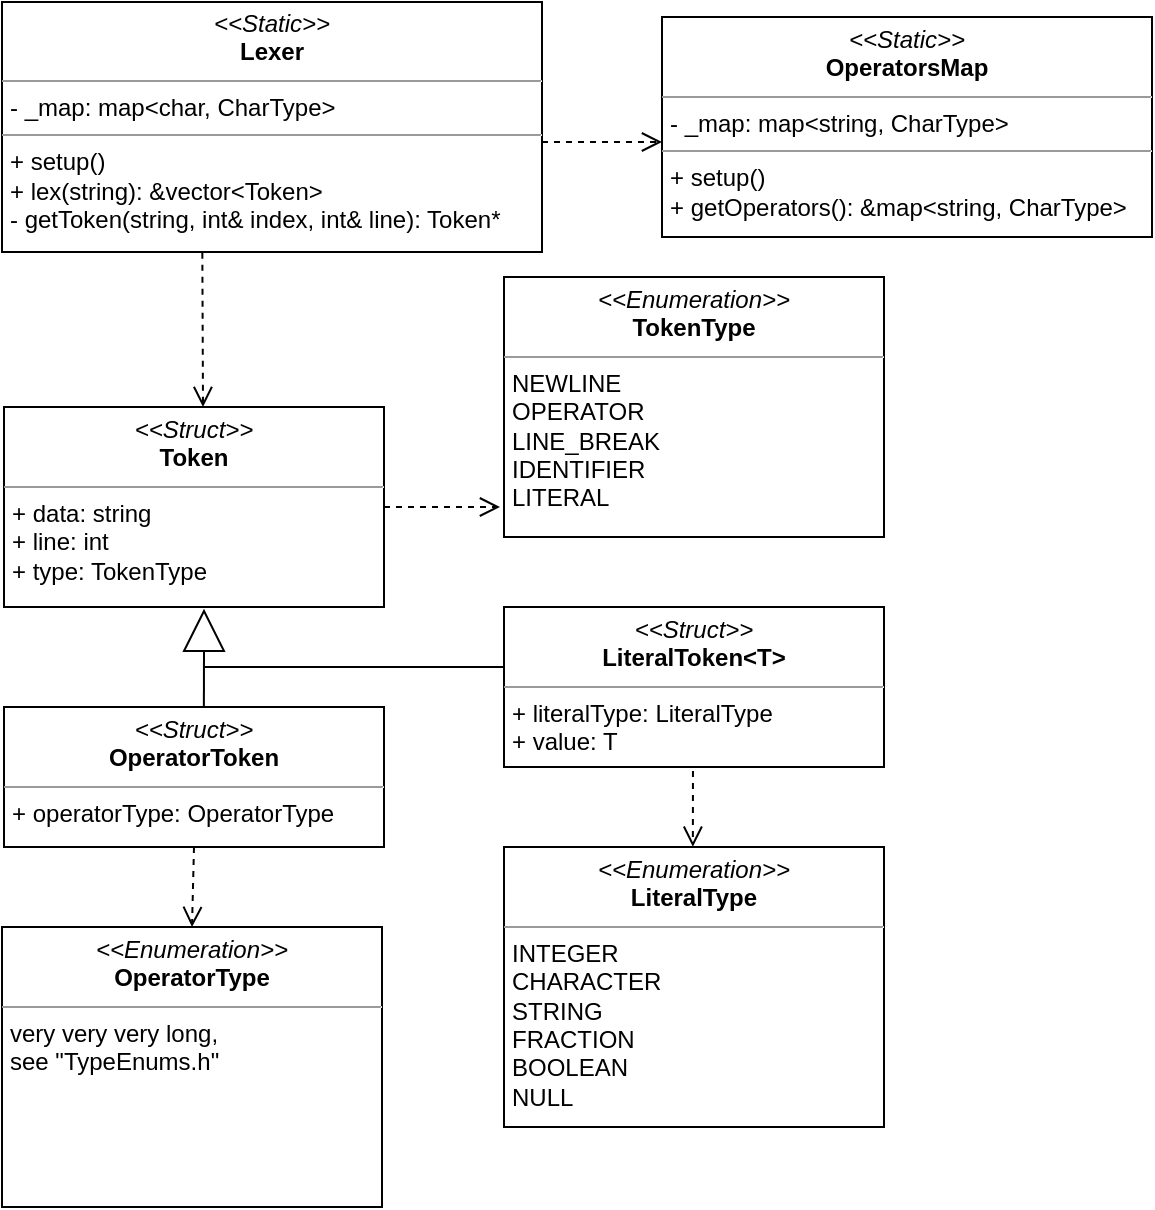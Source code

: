 <mxfile version="11.0.8" type="device"><diagram name="Page-1" id="c4acf3e9-155e-7222-9cf6-157b1a14988f"><mxGraphModel dx="851" dy="791" grid="1" gridSize="10" guides="1" tooltips="1" connect="1" arrows="1" fold="1" page="1" pageScale="1" pageWidth="850" pageHeight="1100" background="#ffffff" math="0" shadow="0"><root><mxCell id="0"/><mxCell id="1" parent="0"/><mxCell id="B57p2Hljxy0nFGNaVzdq-72" value="" style="html=1;verticalAlign=bottom;endArrow=open;dashed=1;endSize=8;exitX=0.5;exitY=1;exitDx=0;exitDy=0;entryX=0.497;entryY=-0.001;entryDx=0;entryDy=0;entryPerimeter=0;" parent="1" edge="1" target="B57p2Hljxy0nFGNaVzdq-8"><mxGeometry relative="1" as="geometry"><mxPoint x="375.5" y="382.5" as="sourcePoint"/><mxPoint x="375.5" y="422.5" as="targetPoint"/></mxGeometry></mxCell><mxCell id="B57p2Hljxy0nFGNaVzdq-44" value="" style="endArrow=none;html=1;" parent="1" edge="1"><mxGeometry width="50" height="50" relative="1" as="geometry"><mxPoint x="131" y="342.5" as="sourcePoint"/><mxPoint x="371" y="342.5" as="targetPoint"/></mxGeometry></mxCell><mxCell id="B57p2Hljxy0nFGNaVzdq-64" value="" style="html=1;verticalAlign=bottom;endArrow=open;dashed=1;endSize=8;exitX=0.371;exitY=1.003;exitDx=0;exitDy=0;entryX=0.5;entryY=0;entryDx=0;entryDy=0;exitPerimeter=0;" parent="1" edge="1" source="8qUaD3FFoN66fSonYO1H-5"><mxGeometry relative="1" as="geometry"><mxPoint x="130.5" y="172.5" as="sourcePoint"/><mxPoint x="130.5" y="212.5" as="targetPoint"/></mxGeometry></mxCell><mxCell id="B57p2Hljxy0nFGNaVzdq-43" value="" style="endArrow=none;html=1;entryX=0;entryY=0.5;entryDx=0;entryDy=0;exitX=0.526;exitY=0;exitDx=0;exitDy=0;exitPerimeter=0;" parent="1" source="B57p2Hljxy0nFGNaVzdq-5" edge="1"><mxGeometry width="50" height="50" relative="1" as="geometry"><mxPoint x="131" y="352.5" as="sourcePoint"/><mxPoint x="131" y="332.5" as="targetPoint"/></mxGeometry></mxCell><mxCell id="5d2195bd80daf111-15" value="&lt;p style=&quot;margin: 0px ; margin-top: 4px ; text-align: center&quot;&gt;&lt;i&gt;&amp;lt;&amp;lt;Enumeration&amp;gt;&amp;gt;&lt;/i&gt;&lt;br&gt;&lt;b&gt;TokenType&lt;/b&gt;&lt;/p&gt;&lt;hr size=&quot;1&quot;&gt;&lt;p style=&quot;margin: 0px ; margin-left: 4px&quot;&gt;NEWLINE&lt;/p&gt;&lt;p style=&quot;margin: 0px ; margin-left: 4px&quot;&gt;OPERATOR&lt;br&gt;LINE_BREAK&lt;br&gt;IDENTIFIER&lt;br&gt;LITERAL&lt;br&gt;&lt;/p&gt;" style="verticalAlign=top;align=left;overflow=fill;fontSize=12;fontFamily=Helvetica;html=1;rounded=0;shadow=0;comic=0;labelBackgroundColor=none;strokeColor=#000000;strokeWidth=1;fillColor=#ffffff;" parent="1" vertex="1"><mxGeometry x="281" y="147.5" width="190" height="130" as="geometry"/></mxCell><mxCell id="B57p2Hljxy0nFGNaVzdq-2" value="&lt;p style=&quot;margin: 0px ; margin-top: 4px ; text-align: center&quot;&gt;&lt;i&gt;&amp;lt;&amp;lt;Struct&amp;gt;&amp;gt;&lt;/i&gt;&lt;br&gt;&lt;b&gt;Token&lt;/b&gt;&lt;/p&gt;&lt;hr size=&quot;1&quot;&gt;&lt;p style=&quot;margin: 0px ; margin-left: 4px&quot;&gt;+ data: string&lt;br&gt;+ line: int&lt;/p&gt;&lt;p style=&quot;margin: 0px ; margin-left: 4px&quot;&gt;+ type: TokenType&lt;br&gt;&lt;/p&gt;" style="verticalAlign=top;align=left;overflow=fill;fontSize=12;fontFamily=Helvetica;html=1;rounded=0;shadow=0;comic=0;labelBackgroundColor=none;strokeColor=#000000;strokeWidth=1;fillColor=#ffffff;" parent="1" vertex="1"><mxGeometry x="31" y="212.5" width="190" height="100" as="geometry"/></mxCell><mxCell id="B57p2Hljxy0nFGNaVzdq-5" value="&lt;p style=&quot;margin: 0px ; margin-top: 4px ; text-align: center&quot;&gt;&lt;i&gt;&amp;lt;&amp;lt;Struct&amp;gt;&amp;gt;&lt;/i&gt;&lt;br&gt;&lt;b&gt;OperatorToken&lt;/b&gt;&lt;/p&gt;&lt;hr size=&quot;1&quot;&gt;&lt;p style=&quot;margin: 0px ; margin-left: 4px&quot;&gt;+ operatorType: OperatorType&lt;br&gt;&lt;/p&gt;" style="verticalAlign=top;align=left;overflow=fill;fontSize=12;fontFamily=Helvetica;html=1;rounded=0;shadow=0;comic=0;labelBackgroundColor=none;strokeColor=#000000;strokeWidth=1;fillColor=#ffffff;" parent="1" vertex="1"><mxGeometry x="31" y="362.5" width="190" height="70" as="geometry"/></mxCell><mxCell id="B57p2Hljxy0nFGNaVzdq-6" value="&lt;p style=&quot;margin: 0px ; margin-top: 4px ; text-align: center&quot;&gt;&lt;i&gt;&amp;lt;&amp;lt;Enumeration&amp;gt;&amp;gt;&lt;/i&gt;&lt;br&gt;&lt;b&gt;OperatorType&lt;/b&gt;&lt;/p&gt;&lt;hr size=&quot;1&quot;&gt;&lt;p style=&quot;margin: 0px ; margin-left: 4px&quot;&gt;very very very long,&lt;/p&gt;&lt;p style=&quot;margin: 0px ; margin-left: 4px&quot;&gt;see &quot;TypeEnums.h&quot;&lt;br&gt;&lt;/p&gt;" style="verticalAlign=top;align=left;overflow=fill;fontSize=12;fontFamily=Helvetica;html=1;rounded=0;shadow=0;comic=0;labelBackgroundColor=none;strokeColor=#000000;strokeWidth=1;fillColor=#ffffff;" parent="1" vertex="1"><mxGeometry x="30" y="472.5" width="190" height="140" as="geometry"/></mxCell><mxCell id="B57p2Hljxy0nFGNaVzdq-8" value="&lt;p style=&quot;margin: 0px ; margin-top: 4px ; text-align: center&quot;&gt;&lt;i&gt;&amp;lt;&amp;lt;Enumeration&amp;gt;&amp;gt;&lt;/i&gt;&lt;br&gt;&lt;b&gt;LiteralType&lt;/b&gt;&lt;/p&gt;&lt;hr size=&quot;1&quot;&gt;&lt;p style=&quot;margin: 0px ; margin-left: 4px&quot;&gt;INTEGER&lt;br&gt;&lt;/p&gt;&lt;p style=&quot;margin: 0px ; margin-left: 4px&quot;&gt;CHARACTER&lt;br&gt;STRING&lt;br&gt;FRACTION&lt;br&gt;BOOLEAN&lt;/p&gt;&lt;p style=&quot;margin: 0px ; margin-left: 4px&quot;&gt;NULL&lt;br&gt;&lt;/p&gt;" style="verticalAlign=top;align=left;overflow=fill;fontSize=12;fontFamily=Helvetica;html=1;rounded=0;shadow=0;comic=0;labelBackgroundColor=none;strokeColor=#000000;strokeWidth=1;fillColor=#ffffff;" parent="1" vertex="1"><mxGeometry x="281" y="432.5" width="190" height="140" as="geometry"/></mxCell><mxCell id="B57p2Hljxy0nFGNaVzdq-39" value="" style="triangle;whiteSpace=wrap;html=1;rotation=-90;" parent="1" vertex="1"><mxGeometry x="121" y="314.5" width="20" height="20" as="geometry"/></mxCell><mxCell id="B57p2Hljxy0nFGNaVzdq-60" value="" style="html=1;verticalAlign=bottom;endArrow=open;dashed=1;endSize=8;exitX=0.5;exitY=1;exitDx=0;exitDy=0;entryX=0.5;entryY=0;entryDx=0;entryDy=0;" parent="1" source="B57p2Hljxy0nFGNaVzdq-5" target="B57p2Hljxy0nFGNaVzdq-6" edge="1"><mxGeometry relative="1" as="geometry"><mxPoint x="251" y="492.5" as="sourcePoint"/><mxPoint x="11" y="812.5" as="targetPoint"/></mxGeometry></mxCell><mxCell id="B57p2Hljxy0nFGNaVzdq-65" value="" style="html=1;verticalAlign=bottom;endArrow=open;dashed=1;endSize=8;exitX=1;exitY=0.5;exitDx=0;exitDy=0;" parent="1" source="B57p2Hljxy0nFGNaVzdq-2" edge="1"><mxGeometry relative="1" as="geometry"><mxPoint x="140.5" y="182.5" as="sourcePoint"/><mxPoint x="279" y="262.5" as="targetPoint"/></mxGeometry></mxCell><mxCell id="B57p2Hljxy0nFGNaVzdq-71" value="&lt;p style=&quot;margin: 0px ; margin-top: 4px ; text-align: center&quot;&gt;&lt;i&gt;&amp;lt;&amp;lt;Struct&amp;gt;&amp;gt;&lt;/i&gt;&lt;br&gt;&lt;b&gt;LiteralToken&amp;lt;T&amp;gt;&lt;/b&gt;&lt;/p&gt;&lt;hr size=&quot;1&quot;&gt;&lt;p style=&quot;margin: 0px ; margin-left: 4px&quot;&gt;+ literalType: LiteralType&lt;br&gt;&lt;/p&gt;&lt;p style=&quot;margin: 0px ; margin-left: 4px&quot;&gt;+ value: T&lt;/p&gt;" style="verticalAlign=top;align=left;overflow=fill;fontSize=12;fontFamily=Helvetica;html=1;rounded=0;shadow=0;comic=0;labelBackgroundColor=none;strokeColor=#000000;strokeWidth=1;fillColor=#ffffff;" parent="1" vertex="1"><mxGeometry x="281" y="312.5" width="190" height="80" as="geometry"/></mxCell><mxCell id="8qUaD3FFoN66fSonYO1H-5" value="&lt;p style=&quot;margin: 0px ; margin-top: 4px ; text-align: center&quot;&gt;&lt;i&gt;&amp;lt;&amp;lt;Static&amp;gt;&amp;gt;&lt;/i&gt;&lt;br&gt;&lt;b&gt;Lexer&lt;/b&gt;&lt;br&gt;&lt;/p&gt;&lt;hr size=&quot;1&quot;&gt;&lt;p style=&quot;margin: 0px ; margin-left: 4px&quot;&gt;- _map: map&amp;lt;char, CharType&amp;gt;&lt;br&gt;&lt;/p&gt;&lt;hr size=&quot;1&quot;&gt;&lt;p style=&quot;margin: 0px ; margin-left: 4px&quot;&gt;+ setup()&lt;/p&gt;&lt;p style=&quot;margin: 0px ; margin-left: 4px&quot;&gt;+ lex(string): &amp;amp;vector&amp;lt;Token&amp;gt;&lt;/p&gt;&lt;p style=&quot;margin: 0px ; margin-left: 4px&quot;&gt;- getToken(string, int&amp;amp; index, int&amp;amp; line): Token*&lt;/p&gt;" style="verticalAlign=top;align=left;overflow=fill;fontSize=12;fontFamily=Helvetica;html=1;" vertex="1" parent="1"><mxGeometry x="30" y="10" width="270" height="125" as="geometry"/></mxCell><mxCell id="8qUaD3FFoN66fSonYO1H-9" value="" style="html=1;verticalAlign=bottom;endArrow=open;dashed=1;endSize=8;" edge="1" parent="1"><mxGeometry relative="1" as="geometry"><mxPoint x="300" y="80" as="sourcePoint"/><mxPoint x="360" y="80" as="targetPoint"/></mxGeometry></mxCell><mxCell id="8qUaD3FFoN66fSonYO1H-10" value="&lt;p style=&quot;margin: 0px ; margin-top: 4px ; text-align: center&quot;&gt;&lt;i&gt;&amp;lt;&amp;lt;Static&amp;gt;&amp;gt;&lt;/i&gt;&lt;br&gt;&lt;b&gt;OperatorsMap&lt;/b&gt;&lt;br&gt;&lt;/p&gt;&lt;hr size=&quot;1&quot;&gt;&lt;p style=&quot;margin: 0px ; margin-left: 4px&quot;&gt;- _map: map&amp;lt;string, CharType&amp;gt;&lt;br&gt;&lt;/p&gt;&lt;hr size=&quot;1&quot;&gt;&lt;p style=&quot;margin: 0px ; margin-left: 4px&quot;&gt;+ setup()&lt;/p&gt;&lt;p style=&quot;margin: 0px ; margin-left: 4px&quot;&gt;+ getOperators(): &amp;amp;map&amp;lt;string, CharType&amp;gt;&lt;/p&gt;" style="verticalAlign=top;align=left;overflow=fill;fontSize=12;fontFamily=Helvetica;html=1;" vertex="1" parent="1"><mxGeometry x="360" y="17.5" width="245" height="110" as="geometry"/></mxCell></root></mxGraphModel></diagram></mxfile>